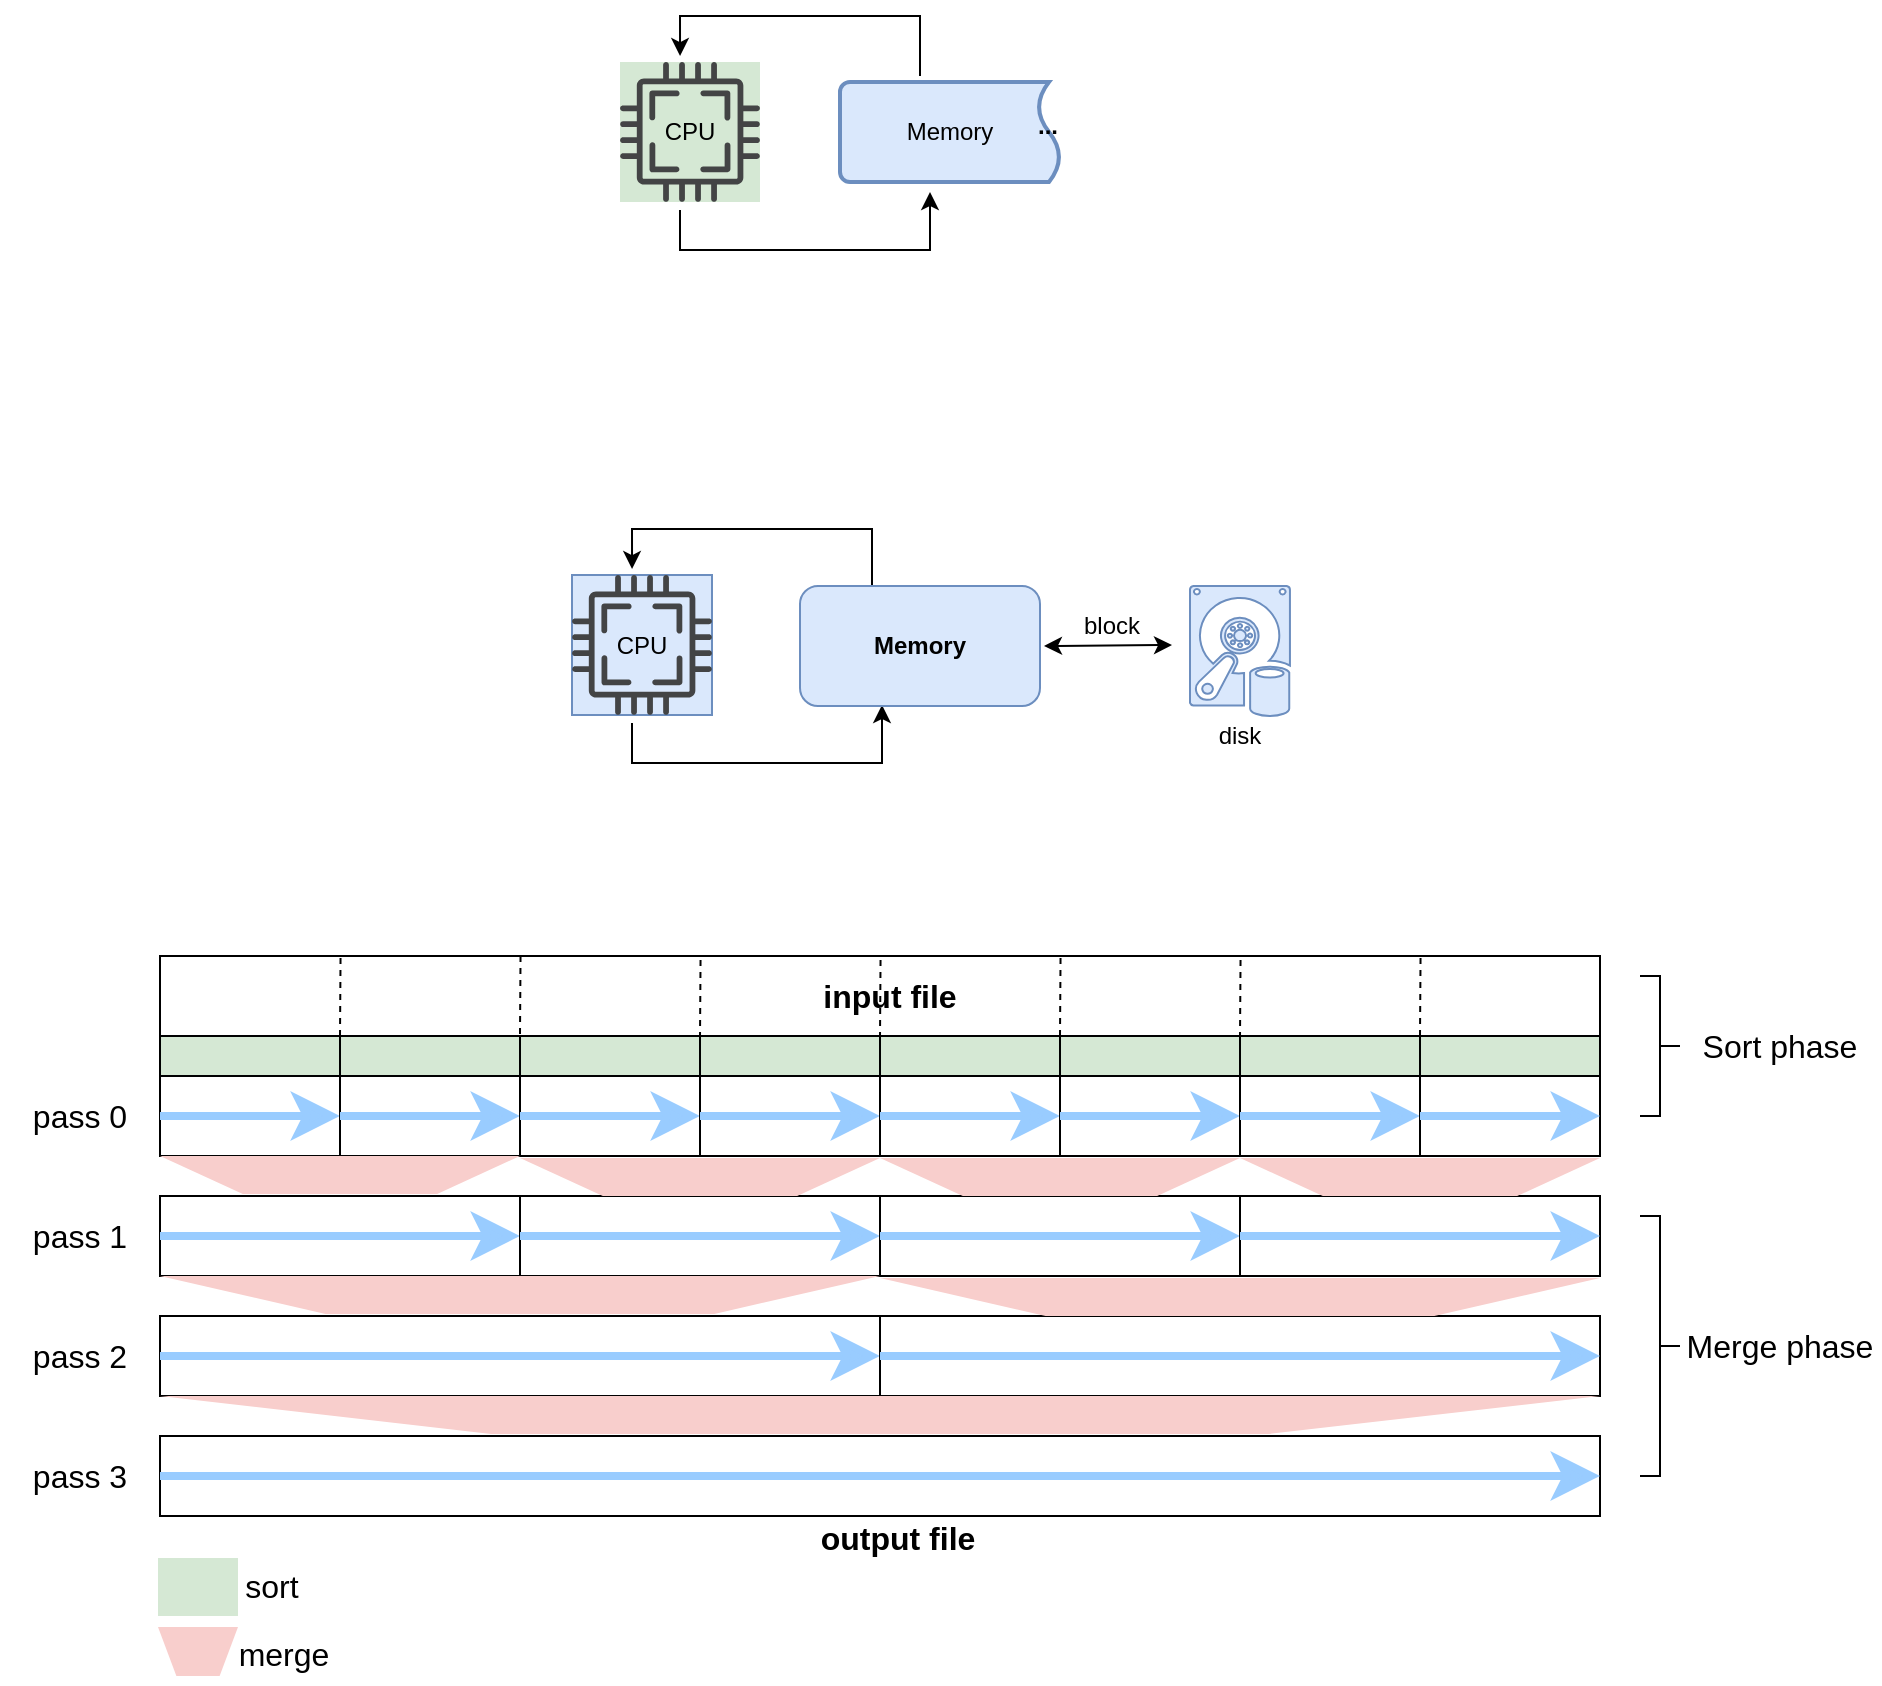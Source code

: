 <mxfile version="20.4.0" type="github">
  <diagram id="4smZeyvt5P-9_RaWFuqd" name="Page-1">
    <mxGraphModel dx="2059" dy="652" grid="1" gridSize="10" guides="1" tooltips="1" connect="1" arrows="1" fold="1" page="1" pageScale="1" pageWidth="850" pageHeight="1100" math="0" shadow="0">
      <root>
        <mxCell id="0" />
        <mxCell id="1" parent="0" />
        <mxCell id="fH4loxEB4iK8McvrBhj8-144" value="" style="verticalLabelPosition=middle;verticalAlign=middle;html=1;shape=trapezoid;perimeter=trapezoidPerimeter;whiteSpace=wrap;size=0.23;arcSize=10;flipV=1;labelPosition=center;align=center;strokeColor=none;strokeWidth=1;fontSize=16;fillColor=#f8cecc;" vertex="1" parent="1">
          <mxGeometry x="19" y="1045.5" width="40" height="24.5" as="geometry" />
        </mxCell>
        <mxCell id="fH4loxEB4iK8McvrBhj8-143" value="" style="rounded=0;whiteSpace=wrap;html=1;strokeColor=none;strokeWidth=1;fontSize=16;fillColor=#d5e8d4;" vertex="1" parent="1">
          <mxGeometry x="19" y="1011" width="40" height="29" as="geometry" />
        </mxCell>
        <mxCell id="fH4loxEB4iK8McvrBhj8-13" value="" style="group;fillColor=#d5e8d4;strokeColor=none;" vertex="1" connectable="0" parent="1">
          <mxGeometry x="250" y="263" width="70" height="70" as="geometry" />
        </mxCell>
        <mxCell id="fH4loxEB4iK8McvrBhj8-11" value="" style="sketch=0;pointerEvents=1;shadow=0;dashed=0;html=1;strokeColor=none;fillColor=#434445;aspect=fixed;labelPosition=center;verticalLabelPosition=bottom;verticalAlign=top;align=center;outlineConnect=0;shape=mxgraph.vvd.cpu;" vertex="1" parent="fH4loxEB4iK8McvrBhj8-13">
          <mxGeometry width="70" height="70" as="geometry" />
        </mxCell>
        <mxCell id="fH4loxEB4iK8McvrBhj8-12" value="CPU" style="text;html=1;strokeColor=none;fillColor=#d5e8d4;align=center;verticalAlign=middle;whiteSpace=wrap;rounded=0;" vertex="1" parent="fH4loxEB4iK8McvrBhj8-13">
          <mxGeometry x="20" y="20" width="30" height="30" as="geometry" />
        </mxCell>
        <mxCell id="fH4loxEB4iK8McvrBhj8-14" value="Memory" style="strokeWidth=2;html=1;shape=mxgraph.flowchart.document2;whiteSpace=wrap;size=0.1;direction=north;fillColor=#dae8fc;strokeColor=#6c8ebf;" vertex="1" parent="1">
          <mxGeometry x="360" y="273" width="110" height="50" as="geometry" />
        </mxCell>
        <mxCell id="fH4loxEB4iK8McvrBhj8-15" value="..." style="text;html=1;strokeColor=none;fillColor=none;align=center;verticalAlign=middle;whiteSpace=wrap;rounded=0;fontStyle=1;spacingTop=0;" vertex="1" parent="1">
          <mxGeometry x="434" y="280" width="60" height="30" as="geometry" />
        </mxCell>
        <mxCell id="fH4loxEB4iK8McvrBhj8-16" value="" style="endArrow=classic;html=1;rounded=0;entryX=0.429;entryY=-0.014;entryDx=0;entryDy=0;entryPerimeter=0;" edge="1" parent="1">
          <mxGeometry width="50" height="50" relative="1" as="geometry">
            <mxPoint x="400" y="270" as="sourcePoint" />
            <mxPoint x="280.03" y="260.02" as="targetPoint" />
            <Array as="points">
              <mxPoint x="400" y="240" />
              <mxPoint x="280" y="240" />
            </Array>
          </mxGeometry>
        </mxCell>
        <mxCell id="fH4loxEB4iK8McvrBhj8-17" value="" style="endArrow=classic;html=1;rounded=0;entryX=0;entryY=0.5;entryDx=0;entryDy=0;entryPerimeter=0;" edge="1" parent="1">
          <mxGeometry width="50" height="50" relative="1" as="geometry">
            <mxPoint x="280" y="337" as="sourcePoint" />
            <mxPoint x="405" y="328" as="targetPoint" />
            <Array as="points">
              <mxPoint x="280" y="357" />
              <mxPoint x="405" y="357" />
            </Array>
          </mxGeometry>
        </mxCell>
        <mxCell id="fH4loxEB4iK8McvrBhj8-19" value="" style="group;fillColor=#dae8fc;strokeColor=#6c8ebf;" vertex="1" connectable="0" parent="1">
          <mxGeometry x="226" y="519.5" width="70" height="70" as="geometry" />
        </mxCell>
        <mxCell id="fH4loxEB4iK8McvrBhj8-20" value="" style="sketch=0;pointerEvents=1;shadow=0;dashed=0;html=1;strokeColor=none;fillColor=#434445;aspect=fixed;labelPosition=center;verticalLabelPosition=bottom;verticalAlign=top;align=center;outlineConnect=0;shape=mxgraph.vvd.cpu;" vertex="1" parent="fH4loxEB4iK8McvrBhj8-19">
          <mxGeometry width="70" height="70" as="geometry" />
        </mxCell>
        <mxCell id="fH4loxEB4iK8McvrBhj8-21" value="CPU" style="text;html=1;strokeColor=none;fillColor=#dae8fc;align=center;verticalAlign=middle;whiteSpace=wrap;rounded=0;" vertex="1" parent="fH4loxEB4iK8McvrBhj8-19">
          <mxGeometry x="20" y="20" width="30" height="30" as="geometry" />
        </mxCell>
        <mxCell id="fH4loxEB4iK8McvrBhj8-24" value="" style="endArrow=classic;html=1;rounded=0;entryX=0.429;entryY=-0.014;entryDx=0;entryDy=0;entryPerimeter=0;" edge="1" parent="1">
          <mxGeometry width="50" height="50" relative="1" as="geometry">
            <mxPoint x="376" y="526.5" as="sourcePoint" />
            <mxPoint x="256.03" y="516.52" as="targetPoint" />
            <Array as="points">
              <mxPoint x="376" y="496.5" />
              <mxPoint x="256" y="496.5" />
            </Array>
          </mxGeometry>
        </mxCell>
        <mxCell id="fH4loxEB4iK8McvrBhj8-25" value="" style="endArrow=classic;html=1;rounded=0;entryX=0;entryY=0.5;entryDx=0;entryDy=0;entryPerimeter=0;" edge="1" parent="1">
          <mxGeometry width="50" height="50" relative="1" as="geometry">
            <mxPoint x="256" y="593.5" as="sourcePoint" />
            <mxPoint x="381" y="584.5" as="targetPoint" />
            <Array as="points">
              <mxPoint x="256" y="613.5" />
              <mxPoint x="381" y="613.5" />
            </Array>
          </mxGeometry>
        </mxCell>
        <mxCell id="fH4loxEB4iK8McvrBhj8-26" value="Memory" style="rounded=1;whiteSpace=wrap;html=1;strokeColor=#6c8ebf;fillColor=#dae8fc;fontStyle=1" vertex="1" parent="1">
          <mxGeometry x="340" y="525" width="120" height="60" as="geometry" />
        </mxCell>
        <mxCell id="fH4loxEB4iK8McvrBhj8-28" value="" style="endArrow=classic;startArrow=classic;html=1;rounded=0;exitX=1;exitY=0.5;exitDx=0;exitDy=0;entryX=0;entryY=0.5;entryDx=0;entryDy=0;" edge="1" parent="1">
          <mxGeometry width="50" height="50" relative="1" as="geometry">
            <mxPoint x="462" y="555" as="sourcePoint" />
            <mxPoint x="526" y="554.5" as="targetPoint" />
          </mxGeometry>
        </mxCell>
        <mxCell id="fH4loxEB4iK8McvrBhj8-29" value="block" style="text;html=1;strokeColor=none;fillColor=none;align=center;verticalAlign=middle;whiteSpace=wrap;rounded=0;" vertex="1" parent="1">
          <mxGeometry x="466" y="529.5" width="60" height="30" as="geometry" />
        </mxCell>
        <mxCell id="fH4loxEB4iK8McvrBhj8-30" value="" style="verticalLabelPosition=bottom;html=1;verticalAlign=top;align=center;strokeColor=#6c8ebf;fillColor=#dae8fc;shape=mxgraph.azure.vhd_data_disk;pointerEvents=1;" vertex="1" parent="1">
          <mxGeometry x="535" y="525" width="50" height="65" as="geometry" />
        </mxCell>
        <mxCell id="fH4loxEB4iK8McvrBhj8-31" value="disk" style="text;html=1;strokeColor=none;fillColor=none;align=center;verticalAlign=middle;whiteSpace=wrap;rounded=0;" vertex="1" parent="1">
          <mxGeometry x="530" y="585" width="60" height="30" as="geometry" />
        </mxCell>
        <mxCell id="fH4loxEB4iK8McvrBhj8-32" value="" style="rounded=0;whiteSpace=wrap;html=1;fontSize=16;" vertex="1" parent="1">
          <mxGeometry x="20" y="710" width="720" height="40" as="geometry" />
        </mxCell>
        <mxCell id="fH4loxEB4iK8McvrBhj8-136" value="" style="edgeStyle=orthogonalEdgeStyle;rounded=0;orthogonalLoop=1;jettySize=auto;html=1;dashed=1;strokeColor=#000000;strokeWidth=1;fontSize=16;startArrow=none;startFill=0;endArrow=block;endFill=1;endSize=12;" edge="1" parent="1" source="fH4loxEB4iK8McvrBhj8-33" target="fH4loxEB4iK8McvrBhj8-32">
          <mxGeometry relative="1" as="geometry" />
        </mxCell>
        <mxCell id="fH4loxEB4iK8McvrBhj8-33" value="" style="rounded=0;whiteSpace=wrap;html=1;fontSize=16;" vertex="1" parent="1">
          <mxGeometry x="20" y="770" width="90" height="40" as="geometry" />
        </mxCell>
        <mxCell id="fH4loxEB4iK8McvrBhj8-35" value="" style="endArrow=classic;html=1;rounded=0;fontSize=16;exitX=0;exitY=0.5;exitDx=0;exitDy=0;entryX=1;entryY=0.5;entryDx=0;entryDy=0;fillColor=#dae8fc;strokeColor=#99CCFF;strokeWidth=4;startArrow=none;startFill=0;endSize=12;" edge="1" parent="1" source="fH4loxEB4iK8McvrBhj8-33" target="fH4loxEB4iK8McvrBhj8-33">
          <mxGeometry width="50" height="50" relative="1" as="geometry">
            <mxPoint x="400" y="860" as="sourcePoint" />
            <mxPoint x="450" y="810" as="targetPoint" />
          </mxGeometry>
        </mxCell>
        <mxCell id="fH4loxEB4iK8McvrBhj8-36" value="" style="rounded=0;whiteSpace=wrap;html=1;fontSize=16;" vertex="1" parent="1">
          <mxGeometry x="110" y="770" width="90" height="40" as="geometry" />
        </mxCell>
        <mxCell id="fH4loxEB4iK8McvrBhj8-37" value="" style="endArrow=classic;html=1;rounded=0;fontSize=16;exitX=0;exitY=0.5;exitDx=0;exitDy=0;entryX=1;entryY=0.5;entryDx=0;entryDy=0;fillColor=#dae8fc;strokeColor=#99CCFF;strokeWidth=4;startArrow=none;startFill=0;endSize=12;" edge="1" parent="1" source="fH4loxEB4iK8McvrBhj8-36" target="fH4loxEB4iK8McvrBhj8-36">
          <mxGeometry width="50" height="50" relative="1" as="geometry">
            <mxPoint x="490" y="860" as="sourcePoint" />
            <mxPoint x="540" y="810" as="targetPoint" />
          </mxGeometry>
        </mxCell>
        <mxCell id="fH4loxEB4iK8McvrBhj8-38" value="" style="rounded=0;whiteSpace=wrap;html=1;fontSize=16;" vertex="1" parent="1">
          <mxGeometry x="200" y="770" width="90" height="40" as="geometry" />
        </mxCell>
        <mxCell id="fH4loxEB4iK8McvrBhj8-39" value="" style="endArrow=classic;html=1;rounded=0;fontSize=16;exitX=0;exitY=0.5;exitDx=0;exitDy=0;entryX=1;entryY=0.5;entryDx=0;entryDy=0;fillColor=#dae8fc;strokeColor=#99CCFF;strokeWidth=4;startArrow=none;startFill=0;endSize=12;" edge="1" parent="1" source="fH4loxEB4iK8McvrBhj8-38" target="fH4loxEB4iK8McvrBhj8-38">
          <mxGeometry width="50" height="50" relative="1" as="geometry">
            <mxPoint x="580" y="860" as="sourcePoint" />
            <mxPoint x="630" y="810" as="targetPoint" />
          </mxGeometry>
        </mxCell>
        <mxCell id="fH4loxEB4iK8McvrBhj8-42" value="" style="rounded=0;whiteSpace=wrap;html=1;fontSize=16;" vertex="1" parent="1">
          <mxGeometry x="290" y="770" width="90" height="40" as="geometry" />
        </mxCell>
        <mxCell id="fH4loxEB4iK8McvrBhj8-43" value="" style="endArrow=classic;html=1;rounded=0;fontSize=16;exitX=0;exitY=0.5;exitDx=0;exitDy=0;entryX=1;entryY=0.5;entryDx=0;entryDy=0;fillColor=#dae8fc;strokeColor=#99CCFF;strokeWidth=4;startArrow=none;startFill=0;endSize=12;" edge="1" parent="1" source="fH4loxEB4iK8McvrBhj8-42" target="fH4loxEB4iK8McvrBhj8-42">
          <mxGeometry width="50" height="50" relative="1" as="geometry">
            <mxPoint x="670" y="860" as="sourcePoint" />
            <mxPoint x="720" y="810" as="targetPoint" />
          </mxGeometry>
        </mxCell>
        <mxCell id="fH4loxEB4iK8McvrBhj8-44" value="" style="rounded=0;whiteSpace=wrap;html=1;fontSize=16;" vertex="1" parent="1">
          <mxGeometry x="380" y="770" width="90" height="40" as="geometry" />
        </mxCell>
        <mxCell id="fH4loxEB4iK8McvrBhj8-45" value="" style="endArrow=classic;html=1;rounded=0;fontSize=16;exitX=0;exitY=0.5;exitDx=0;exitDy=0;entryX=1;entryY=0.5;entryDx=0;entryDy=0;fillColor=#dae8fc;strokeColor=#99CCFF;strokeWidth=4;startArrow=none;startFill=0;endSize=12;" edge="1" parent="1" source="fH4loxEB4iK8McvrBhj8-44" target="fH4loxEB4iK8McvrBhj8-44">
          <mxGeometry width="50" height="50" relative="1" as="geometry">
            <mxPoint x="760" y="860" as="sourcePoint" />
            <mxPoint x="810" y="810" as="targetPoint" />
          </mxGeometry>
        </mxCell>
        <mxCell id="fH4loxEB4iK8McvrBhj8-46" value="" style="rounded=0;whiteSpace=wrap;html=1;fontSize=16;" vertex="1" parent="1">
          <mxGeometry x="470" y="770" width="90" height="40" as="geometry" />
        </mxCell>
        <mxCell id="fH4loxEB4iK8McvrBhj8-47" value="" style="endArrow=classic;html=1;rounded=0;fontSize=16;exitX=0;exitY=0.5;exitDx=0;exitDy=0;entryX=1;entryY=0.5;entryDx=0;entryDy=0;fillColor=#dae8fc;strokeColor=#99CCFF;strokeWidth=4;startArrow=none;startFill=0;endSize=12;" edge="1" parent="1" source="fH4loxEB4iK8McvrBhj8-46" target="fH4loxEB4iK8McvrBhj8-46">
          <mxGeometry width="50" height="50" relative="1" as="geometry">
            <mxPoint x="850" y="860" as="sourcePoint" />
            <mxPoint x="900" y="810" as="targetPoint" />
          </mxGeometry>
        </mxCell>
        <mxCell id="fH4loxEB4iK8McvrBhj8-48" value="" style="rounded=0;whiteSpace=wrap;html=1;fontSize=16;" vertex="1" parent="1">
          <mxGeometry x="560" y="770" width="90" height="40" as="geometry" />
        </mxCell>
        <mxCell id="fH4loxEB4iK8McvrBhj8-49" value="" style="endArrow=classic;html=1;rounded=0;fontSize=16;exitX=0;exitY=0.5;exitDx=0;exitDy=0;entryX=1;entryY=0.5;entryDx=0;entryDy=0;fillColor=#dae8fc;strokeColor=#99CCFF;strokeWidth=4;startArrow=none;startFill=0;endSize=12;" edge="1" parent="1" source="fH4loxEB4iK8McvrBhj8-48" target="fH4loxEB4iK8McvrBhj8-48">
          <mxGeometry width="50" height="50" relative="1" as="geometry">
            <mxPoint x="940" y="860" as="sourcePoint" />
            <mxPoint x="990" y="810" as="targetPoint" />
          </mxGeometry>
        </mxCell>
        <mxCell id="fH4loxEB4iK8McvrBhj8-50" value="" style="rounded=0;whiteSpace=wrap;html=1;fontSize=16;" vertex="1" parent="1">
          <mxGeometry x="650" y="770" width="90" height="40" as="geometry" />
        </mxCell>
        <mxCell id="fH4loxEB4iK8McvrBhj8-51" value="" style="endArrow=classic;html=1;rounded=0;fontSize=16;exitX=0;exitY=0.5;exitDx=0;exitDy=0;entryX=1;entryY=0.5;entryDx=0;entryDy=0;fillColor=#dae8fc;strokeColor=#99CCFF;strokeWidth=4;startArrow=none;startFill=0;endSize=12;" edge="1" parent="1" source="fH4loxEB4iK8McvrBhj8-50" target="fH4loxEB4iK8McvrBhj8-50">
          <mxGeometry width="50" height="50" relative="1" as="geometry">
            <mxPoint x="1030" y="860" as="sourcePoint" />
            <mxPoint x="1080" y="810" as="targetPoint" />
          </mxGeometry>
        </mxCell>
        <mxCell id="fH4loxEB4iK8McvrBhj8-54" value="" style="rounded=0;whiteSpace=wrap;html=1;fontSize=16;" vertex="1" parent="1">
          <mxGeometry x="20" y="830" width="180" height="40" as="geometry" />
        </mxCell>
        <mxCell id="fH4loxEB4iK8McvrBhj8-55" value="" style="endArrow=classic;html=1;rounded=0;fontSize=16;exitX=0;exitY=0.5;exitDx=0;exitDy=0;entryX=1;entryY=0.5;entryDx=0;entryDy=0;fillColor=#dae8fc;strokeColor=#99CCFF;strokeWidth=4;startArrow=none;startFill=0;endSize=12;" edge="1" parent="1" source="fH4loxEB4iK8McvrBhj8-54" target="fH4loxEB4iK8McvrBhj8-54">
          <mxGeometry width="50" height="50" relative="1" as="geometry">
            <mxPoint x="400" y="920" as="sourcePoint" />
            <mxPoint x="450" y="870" as="targetPoint" />
          </mxGeometry>
        </mxCell>
        <mxCell id="fH4loxEB4iK8McvrBhj8-56" value="" style="rounded=0;whiteSpace=wrap;html=1;fontSize=16;" vertex="1" parent="1">
          <mxGeometry x="200" y="830" width="180" height="40" as="geometry" />
        </mxCell>
        <mxCell id="fH4loxEB4iK8McvrBhj8-57" value="" style="endArrow=classic;html=1;rounded=0;fontSize=16;exitX=0;exitY=0.5;exitDx=0;exitDy=0;entryX=1;entryY=0.5;entryDx=0;entryDy=0;fillColor=#dae8fc;strokeColor=#99CCFF;strokeWidth=4;startArrow=none;startFill=0;endSize=12;" edge="1" parent="1" source="fH4loxEB4iK8McvrBhj8-56" target="fH4loxEB4iK8McvrBhj8-56">
          <mxGeometry width="50" height="50" relative="1" as="geometry">
            <mxPoint x="580" y="920" as="sourcePoint" />
            <mxPoint x="630" y="870" as="targetPoint" />
          </mxGeometry>
        </mxCell>
        <mxCell id="fH4loxEB4iK8McvrBhj8-58" value="" style="rounded=0;whiteSpace=wrap;html=1;fontSize=16;" vertex="1" parent="1">
          <mxGeometry x="380" y="830" width="180" height="40" as="geometry" />
        </mxCell>
        <mxCell id="fH4loxEB4iK8McvrBhj8-59" value="" style="endArrow=classic;html=1;rounded=0;fontSize=16;exitX=0;exitY=0.5;exitDx=0;exitDy=0;entryX=1;entryY=0.5;entryDx=0;entryDy=0;fillColor=#dae8fc;strokeColor=#99CCFF;strokeWidth=4;startArrow=none;startFill=0;endSize=12;" edge="1" parent="1" source="fH4loxEB4iK8McvrBhj8-58" target="fH4loxEB4iK8McvrBhj8-58">
          <mxGeometry width="50" height="50" relative="1" as="geometry">
            <mxPoint x="760" y="920" as="sourcePoint" />
            <mxPoint x="810" y="870" as="targetPoint" />
          </mxGeometry>
        </mxCell>
        <mxCell id="fH4loxEB4iK8McvrBhj8-60" value="" style="rounded=0;whiteSpace=wrap;html=1;fontSize=16;" vertex="1" parent="1">
          <mxGeometry x="560" y="830" width="180" height="40" as="geometry" />
        </mxCell>
        <mxCell id="fH4loxEB4iK8McvrBhj8-61" value="" style="endArrow=classic;html=1;rounded=0;fontSize=16;exitX=0;exitY=0.5;exitDx=0;exitDy=0;entryX=1;entryY=0.5;entryDx=0;entryDy=0;fillColor=#dae8fc;strokeColor=#99CCFF;strokeWidth=4;startArrow=none;startFill=0;endSize=12;" edge="1" parent="1" source="fH4loxEB4iK8McvrBhj8-60" target="fH4loxEB4iK8McvrBhj8-60">
          <mxGeometry width="50" height="50" relative="1" as="geometry">
            <mxPoint x="940" y="920" as="sourcePoint" />
            <mxPoint x="990" y="870" as="targetPoint" />
          </mxGeometry>
        </mxCell>
        <mxCell id="fH4loxEB4iK8McvrBhj8-62" value="" style="rounded=0;whiteSpace=wrap;html=1;fontSize=16;" vertex="1" parent="1">
          <mxGeometry x="20" y="890" width="360" height="40" as="geometry" />
        </mxCell>
        <mxCell id="fH4loxEB4iK8McvrBhj8-63" value="" style="endArrow=classic;html=1;rounded=0;fontSize=16;exitX=0;exitY=0.5;exitDx=0;exitDy=0;entryX=1;entryY=0.5;entryDx=0;entryDy=0;fillColor=#dae8fc;strokeColor=#99CCFF;strokeWidth=4;startArrow=none;startFill=0;endSize=12;" edge="1" parent="1" source="fH4loxEB4iK8McvrBhj8-62" target="fH4loxEB4iK8McvrBhj8-62">
          <mxGeometry width="50" height="50" relative="1" as="geometry">
            <mxPoint x="400" y="980" as="sourcePoint" />
            <mxPoint x="450" y="930" as="targetPoint" />
          </mxGeometry>
        </mxCell>
        <mxCell id="fH4loxEB4iK8McvrBhj8-65" value="" style="rounded=0;whiteSpace=wrap;html=1;fontSize=16;" vertex="1" parent="1">
          <mxGeometry x="380" y="890" width="360" height="40" as="geometry" />
        </mxCell>
        <mxCell id="fH4loxEB4iK8McvrBhj8-66" value="" style="endArrow=classic;html=1;rounded=0;fontSize=16;exitX=0;exitY=0.5;exitDx=0;exitDy=0;entryX=1;entryY=0.5;entryDx=0;entryDy=0;fillColor=#dae8fc;strokeColor=#99CCFF;strokeWidth=4;startArrow=none;startFill=0;endSize=12;" edge="1" parent="1" source="fH4loxEB4iK8McvrBhj8-65" target="fH4loxEB4iK8McvrBhj8-65">
          <mxGeometry width="50" height="50" relative="1" as="geometry">
            <mxPoint x="760" y="980" as="sourcePoint" />
            <mxPoint x="810" y="930" as="targetPoint" />
          </mxGeometry>
        </mxCell>
        <mxCell id="fH4loxEB4iK8McvrBhj8-67" value="" style="rounded=0;whiteSpace=wrap;html=1;fontSize=16;" vertex="1" parent="1">
          <mxGeometry x="20" y="950" width="720" height="40" as="geometry" />
        </mxCell>
        <mxCell id="fH4loxEB4iK8McvrBhj8-68" value="" style="endArrow=classic;html=1;rounded=0;fontSize=16;exitX=0;exitY=0.5;exitDx=0;exitDy=0;entryX=1;entryY=0.5;entryDx=0;entryDy=0;fillColor=#dae8fc;strokeColor=#99CCFF;strokeWidth=4;startArrow=none;startFill=0;endSize=12;" edge="1" parent="1" source="fH4loxEB4iK8McvrBhj8-67" target="fH4loxEB4iK8McvrBhj8-67">
          <mxGeometry width="50" height="50" relative="1" as="geometry">
            <mxPoint x="400" y="1040" as="sourcePoint" />
            <mxPoint x="450" y="990" as="targetPoint" />
          </mxGeometry>
        </mxCell>
        <mxCell id="fH4loxEB4iK8McvrBhj8-69" value="output file" style="text;html=1;strokeColor=none;fillColor=none;align=center;verticalAlign=middle;whiteSpace=wrap;rounded=0;fontSize=16;fontStyle=1" vertex="1" parent="1">
          <mxGeometry x="344" y="986" width="90" height="30" as="geometry" />
        </mxCell>
        <mxCell id="fH4loxEB4iK8McvrBhj8-71" value="" style="strokeWidth=1;html=1;shape=mxgraph.flowchart.annotation_2;align=left;labelPosition=right;pointerEvents=1;strokeColor=default;fontSize=16;fillColor=default;rotation=-180;" vertex="1" parent="1">
          <mxGeometry x="760" y="720" width="20" height="70" as="geometry" />
        </mxCell>
        <mxCell id="fH4loxEB4iK8McvrBhj8-72" value="Sort phase" style="text;html=1;strokeColor=none;fillColor=none;align=center;verticalAlign=middle;whiteSpace=wrap;rounded=0;strokeWidth=1;fontSize=16;" vertex="1" parent="1">
          <mxGeometry x="790" y="740" width="80" height="30" as="geometry" />
        </mxCell>
        <mxCell id="fH4loxEB4iK8McvrBhj8-73" value="" style="strokeWidth=1;html=1;shape=mxgraph.flowchart.annotation_2;align=left;labelPosition=right;pointerEvents=1;strokeColor=default;fontSize=16;fillColor=default;rotation=-180;" vertex="1" parent="1">
          <mxGeometry x="760" y="840" width="20" height="130" as="geometry" />
        </mxCell>
        <mxCell id="fH4loxEB4iK8McvrBhj8-74" value="Merge phase" style="text;html=1;strokeColor=none;fillColor=none;align=center;verticalAlign=middle;whiteSpace=wrap;rounded=0;strokeWidth=1;fontSize=16;" vertex="1" parent="1">
          <mxGeometry x="780" y="890" width="100" height="30" as="geometry" />
        </mxCell>
        <mxCell id="fH4loxEB4iK8McvrBhj8-92" value="" style="verticalLabelPosition=middle;verticalAlign=middle;html=1;shape=trapezoid;perimeter=trapezoidPerimeter;whiteSpace=wrap;size=0.23;arcSize=10;flipV=1;labelPosition=center;align=center;strokeColor=none;strokeWidth=1;fontSize=16;fillColor=#f8cecc;" vertex="1" parent="1">
          <mxGeometry x="20" y="810" width="180" height="19" as="geometry" />
        </mxCell>
        <mxCell id="fH4loxEB4iK8McvrBhj8-94" value="" style="verticalLabelPosition=middle;verticalAlign=middle;html=1;shape=trapezoid;perimeter=trapezoidPerimeter;whiteSpace=wrap;size=0.23;arcSize=10;flipV=1;labelPosition=center;align=center;strokeColor=none;strokeWidth=1;fontSize=16;fillColor=#f8cecc;" vertex="1" parent="1">
          <mxGeometry x="200" y="811" width="180" height="19" as="geometry" />
        </mxCell>
        <mxCell id="fH4loxEB4iK8McvrBhj8-95" value="" style="verticalLabelPosition=middle;verticalAlign=middle;html=1;shape=trapezoid;perimeter=trapezoidPerimeter;whiteSpace=wrap;size=0.23;arcSize=10;flipV=1;labelPosition=center;align=center;strokeColor=none;strokeWidth=1;fontSize=16;fillColor=#f8cecc;" vertex="1" parent="1">
          <mxGeometry x="380" y="811" width="180" height="19" as="geometry" />
        </mxCell>
        <mxCell id="fH4loxEB4iK8McvrBhj8-96" value="" style="verticalLabelPosition=middle;verticalAlign=middle;html=1;shape=trapezoid;perimeter=trapezoidPerimeter;whiteSpace=wrap;size=0.23;arcSize=10;flipV=1;labelPosition=center;align=center;strokeColor=none;strokeWidth=1;fontSize=16;fillColor=#f8cecc;" vertex="1" parent="1">
          <mxGeometry x="560" y="811" width="180" height="19" as="geometry" />
        </mxCell>
        <mxCell id="fH4loxEB4iK8McvrBhj8-97" value="" style="verticalLabelPosition=middle;verticalAlign=middle;html=1;shape=trapezoid;perimeter=trapezoidPerimeter;whiteSpace=wrap;size=0.23;arcSize=10;flipV=1;labelPosition=center;align=center;strokeColor=none;strokeWidth=1;fontSize=16;fillColor=#f8cecc;" vertex="1" parent="1">
          <mxGeometry x="20" y="870" width="360" height="19" as="geometry" />
        </mxCell>
        <mxCell id="fH4loxEB4iK8McvrBhj8-98" value="" style="verticalLabelPosition=middle;verticalAlign=middle;html=1;shape=trapezoid;perimeter=trapezoidPerimeter;whiteSpace=wrap;size=0.23;arcSize=10;flipV=1;labelPosition=center;align=center;strokeColor=none;strokeWidth=1;fontSize=16;fillColor=#f8cecc;" vertex="1" parent="1">
          <mxGeometry x="380" y="871" width="360" height="19" as="geometry" />
        </mxCell>
        <mxCell id="fH4loxEB4iK8McvrBhj8-99" value="" style="verticalLabelPosition=middle;verticalAlign=middle;html=1;shape=trapezoid;perimeter=trapezoidPerimeter;whiteSpace=wrap;size=0.23;arcSize=10;flipV=1;labelPosition=center;align=center;strokeColor=none;strokeWidth=1;fontSize=16;fillColor=#f8cecc;" vertex="1" parent="1">
          <mxGeometry x="20" y="930" width="720" height="19" as="geometry" />
        </mxCell>
        <mxCell id="fH4loxEB4iK8McvrBhj8-102" value="" style="rounded=0;whiteSpace=wrap;html=1;strokeColor=default;strokeWidth=1;fontSize=16;fillColor=#d5e8d4;" vertex="1" parent="1">
          <mxGeometry x="20" y="750" width="90" height="20" as="geometry" />
        </mxCell>
        <mxCell id="fH4loxEB4iK8McvrBhj8-103" value="" style="shape=image;html=1;verticalAlign=top;verticalLabelPosition=bottom;labelBackgroundColor=#ffffff;imageAspect=0;aspect=fixed;image=https://cdn0.iconfinder.com/data/icons/ui-interface-6/24/filter-128.png;strokeColor=default;strokeWidth=1;fontSize=16;fillColor=default;imageBorder=none;" vertex="1" parent="1">
          <mxGeometry x="53" y="751" width="20" height="20" as="geometry" />
        </mxCell>
        <mxCell id="fH4loxEB4iK8McvrBhj8-104" value="" style="rounded=0;whiteSpace=wrap;html=1;strokeColor=default;strokeWidth=1;fontSize=16;fillColor=#d5e8d4;" vertex="1" parent="1">
          <mxGeometry x="110" y="750" width="90" height="20" as="geometry" />
        </mxCell>
        <mxCell id="fH4loxEB4iK8McvrBhj8-105" value="" style="shape=image;html=1;verticalAlign=top;verticalLabelPosition=bottom;labelBackgroundColor=#ffffff;imageAspect=0;aspect=fixed;image=https://cdn0.iconfinder.com/data/icons/ui-interface-6/24/filter-128.png;strokeColor=default;strokeWidth=1;fontSize=16;fillColor=default;imageBorder=none;" vertex="1" parent="1">
          <mxGeometry x="143" y="751" width="20" height="20" as="geometry" />
        </mxCell>
        <mxCell id="fH4loxEB4iK8McvrBhj8-106" value="" style="rounded=0;whiteSpace=wrap;html=1;strokeColor=default;strokeWidth=1;fontSize=16;fillColor=#d5e8d4;" vertex="1" parent="1">
          <mxGeometry x="200" y="750" width="90" height="20" as="geometry" />
        </mxCell>
        <mxCell id="fH4loxEB4iK8McvrBhj8-107" value="" style="shape=image;html=1;verticalAlign=top;verticalLabelPosition=bottom;labelBackgroundColor=#ffffff;imageAspect=0;aspect=fixed;image=https://cdn0.iconfinder.com/data/icons/ui-interface-6/24/filter-128.png;strokeColor=default;strokeWidth=1;fontSize=16;fillColor=default;imageBorder=none;" vertex="1" parent="1">
          <mxGeometry x="233" y="751" width="20" height="20" as="geometry" />
        </mxCell>
        <mxCell id="fH4loxEB4iK8McvrBhj8-108" value="" style="rounded=0;whiteSpace=wrap;html=1;strokeColor=default;strokeWidth=1;fontSize=16;fillColor=#d5e8d4;" vertex="1" parent="1">
          <mxGeometry x="290" y="750" width="90" height="20" as="geometry" />
        </mxCell>
        <mxCell id="fH4loxEB4iK8McvrBhj8-109" value="" style="shape=image;html=1;verticalAlign=top;verticalLabelPosition=bottom;labelBackgroundColor=#ffffff;imageAspect=0;aspect=fixed;image=https://cdn0.iconfinder.com/data/icons/ui-interface-6/24/filter-128.png;strokeColor=default;strokeWidth=1;fontSize=16;fillColor=default;imageBorder=none;" vertex="1" parent="1">
          <mxGeometry x="323" y="751" width="20" height="20" as="geometry" />
        </mxCell>
        <mxCell id="fH4loxEB4iK8McvrBhj8-112" value="" style="rounded=0;whiteSpace=wrap;html=1;strokeColor=default;strokeWidth=1;fontSize=16;fillColor=#d5e8d4;" vertex="1" parent="1">
          <mxGeometry x="380" y="750" width="90" height="20" as="geometry" />
        </mxCell>
        <mxCell id="fH4loxEB4iK8McvrBhj8-113" value="" style="shape=image;html=1;verticalAlign=top;verticalLabelPosition=bottom;labelBackgroundColor=#ffffff;imageAspect=0;aspect=fixed;image=https://cdn0.iconfinder.com/data/icons/ui-interface-6/24/filter-128.png;strokeColor=default;strokeWidth=1;fontSize=16;fillColor=default;imageBorder=none;" vertex="1" parent="1">
          <mxGeometry x="413" y="751" width="20" height="20" as="geometry" />
        </mxCell>
        <mxCell id="fH4loxEB4iK8McvrBhj8-114" value="" style="rounded=0;whiteSpace=wrap;html=1;strokeColor=default;strokeWidth=1;fontSize=16;fillColor=#d5e8d4;" vertex="1" parent="1">
          <mxGeometry x="470" y="750" width="90" height="20" as="geometry" />
        </mxCell>
        <mxCell id="fH4loxEB4iK8McvrBhj8-115" value="" style="shape=image;html=1;verticalAlign=top;verticalLabelPosition=bottom;labelBackgroundColor=#ffffff;imageAspect=0;aspect=fixed;image=https://cdn0.iconfinder.com/data/icons/ui-interface-6/24/filter-128.png;strokeColor=default;strokeWidth=1;fontSize=16;fillColor=default;imageBorder=none;" vertex="1" parent="1">
          <mxGeometry x="503" y="751" width="20" height="20" as="geometry" />
        </mxCell>
        <mxCell id="fH4loxEB4iK8McvrBhj8-116" value="" style="rounded=0;whiteSpace=wrap;html=1;strokeColor=default;strokeWidth=1;fontSize=16;fillColor=#d5e8d4;" vertex="1" parent="1">
          <mxGeometry x="560" y="750" width="90" height="20" as="geometry" />
        </mxCell>
        <mxCell id="fH4loxEB4iK8McvrBhj8-117" value="" style="shape=image;html=1;verticalAlign=top;verticalLabelPosition=bottom;labelBackgroundColor=#ffffff;imageAspect=0;aspect=fixed;image=https://cdn0.iconfinder.com/data/icons/ui-interface-6/24/filter-128.png;strokeColor=default;strokeWidth=1;fontSize=16;fillColor=default;imageBorder=none;" vertex="1" parent="1">
          <mxGeometry x="593" y="751" width="20" height="20" as="geometry" />
        </mxCell>
        <mxCell id="fH4loxEB4iK8McvrBhj8-118" value="" style="rounded=0;whiteSpace=wrap;html=1;strokeColor=default;strokeWidth=1;fontSize=16;fillColor=#d5e8d4;" vertex="1" parent="1">
          <mxGeometry x="650" y="750" width="90" height="20" as="geometry" />
        </mxCell>
        <mxCell id="fH4loxEB4iK8McvrBhj8-119" value="" style="shape=image;html=1;verticalAlign=top;verticalLabelPosition=bottom;labelBackgroundColor=#ffffff;imageAspect=0;aspect=fixed;image=https://cdn0.iconfinder.com/data/icons/ui-interface-6/24/filter-128.png;strokeColor=default;strokeWidth=1;fontSize=16;fillColor=default;imageBorder=none;" vertex="1" parent="1">
          <mxGeometry x="683" y="751" width="20" height="20" as="geometry" />
        </mxCell>
        <mxCell id="fH4loxEB4iK8McvrBhj8-121" value="" style="shape=image;html=1;verticalAlign=top;verticalLabelPosition=bottom;labelBackgroundColor=#ffffff;imageAspect=0;aspect=fixed;image=https://cdn0.iconfinder.com/data/icons/phosphor-bold-vol-3-1/256/git-merge-duotone-128.png;strokeColor=default;strokeWidth=1;fontSize=16;fillColor=default;" vertex="1" parent="1">
          <mxGeometry x="103" y="811" width="20" height="20" as="geometry" />
        </mxCell>
        <mxCell id="fH4loxEB4iK8McvrBhj8-122" value="" style="shape=image;html=1;verticalAlign=top;verticalLabelPosition=bottom;labelBackgroundColor=#ffffff;imageAspect=0;aspect=fixed;image=https://cdn0.iconfinder.com/data/icons/phosphor-bold-vol-3-1/256/git-merge-duotone-128.png;strokeColor=default;strokeWidth=1;fontSize=16;fillColor=default;" vertex="1" parent="1">
          <mxGeometry x="280" y="810" width="20" height="20" as="geometry" />
        </mxCell>
        <mxCell id="fH4loxEB4iK8McvrBhj8-123" value="" style="shape=image;html=1;verticalAlign=top;verticalLabelPosition=bottom;labelBackgroundColor=#ffffff;imageAspect=0;aspect=fixed;image=https://cdn0.iconfinder.com/data/icons/phosphor-bold-vol-3-1/256/git-merge-duotone-128.png;strokeColor=default;strokeWidth=1;fontSize=16;fillColor=default;" vertex="1" parent="1">
          <mxGeometry x="460" y="810.5" width="20" height="20" as="geometry" />
        </mxCell>
        <mxCell id="fH4loxEB4iK8McvrBhj8-124" value="" style="shape=image;html=1;verticalAlign=top;verticalLabelPosition=bottom;labelBackgroundColor=#ffffff;imageAspect=0;aspect=fixed;image=https://cdn0.iconfinder.com/data/icons/phosphor-bold-vol-3-1/256/git-merge-duotone-128.png;strokeColor=default;strokeWidth=1;fontSize=16;fillColor=default;" vertex="1" parent="1">
          <mxGeometry x="640" y="810.5" width="20" height="20" as="geometry" />
        </mxCell>
        <mxCell id="fH4loxEB4iK8McvrBhj8-125" value="" style="shape=image;html=1;verticalAlign=top;verticalLabelPosition=bottom;labelBackgroundColor=#ffffff;imageAspect=0;aspect=fixed;image=https://cdn0.iconfinder.com/data/icons/phosphor-bold-vol-3-1/256/git-merge-duotone-128.png;strokeColor=default;strokeWidth=1;fontSize=16;fillColor=default;" vertex="1" parent="1">
          <mxGeometry x="190" y="870" width="20" height="20" as="geometry" />
        </mxCell>
        <mxCell id="fH4loxEB4iK8McvrBhj8-126" value="" style="shape=image;html=1;verticalAlign=top;verticalLabelPosition=bottom;labelBackgroundColor=#ffffff;imageAspect=0;aspect=fixed;image=https://cdn0.iconfinder.com/data/icons/phosphor-bold-vol-3-1/256/git-merge-duotone-128.png;strokeColor=default;strokeWidth=1;fontSize=16;fillColor=default;" vertex="1" parent="1">
          <mxGeometry x="550" y="871" width="20" height="20" as="geometry" />
        </mxCell>
        <mxCell id="fH4loxEB4iK8McvrBhj8-127" value="" style="shape=image;html=1;verticalAlign=top;verticalLabelPosition=bottom;labelBackgroundColor=#ffffff;imageAspect=0;aspect=fixed;image=https://cdn0.iconfinder.com/data/icons/phosphor-bold-vol-3-1/256/git-merge-duotone-128.png;strokeColor=default;strokeWidth=1;fontSize=16;fillColor=default;" vertex="1" parent="1">
          <mxGeometry x="370" y="931" width="20" height="20" as="geometry" />
        </mxCell>
        <mxCell id="fH4loxEB4iK8McvrBhj8-128" value="input file" style="text;html=1;strokeColor=none;fillColor=none;align=center;verticalAlign=middle;whiteSpace=wrap;rounded=0;fontSize=16;fontStyle=1" vertex="1" parent="1">
          <mxGeometry x="340" y="715" width="90" height="30" as="geometry" />
        </mxCell>
        <mxCell id="fH4loxEB4iK8McvrBhj8-129" value="" style="endArrow=none;dashed=1;html=1;strokeWidth=1;rounded=0;strokeColor=#000000;fontSize=16;endSize=12;entryX=0.124;entryY=-0.017;entryDx=0;entryDy=0;entryPerimeter=0;" edge="1" parent="1">
          <mxGeometry width="50" height="50" relative="1" as="geometry">
            <mxPoint x="110" y="750" as="sourcePoint" />
            <mxPoint x="110.28" y="709.32" as="targetPoint" />
          </mxGeometry>
        </mxCell>
        <mxCell id="fH4loxEB4iK8McvrBhj8-130" value="" style="endArrow=none;dashed=1;html=1;strokeWidth=1;rounded=0;strokeColor=#000000;fontSize=16;endSize=12;entryX=0.124;entryY=-0.017;entryDx=0;entryDy=0;entryPerimeter=0;" edge="1" parent="1">
          <mxGeometry width="50" height="50" relative="1" as="geometry">
            <mxPoint x="200" y="749" as="sourcePoint" />
            <mxPoint x="200.28" y="708.32" as="targetPoint" />
          </mxGeometry>
        </mxCell>
        <mxCell id="fH4loxEB4iK8McvrBhj8-131" value="" style="endArrow=none;dashed=1;html=1;strokeWidth=1;rounded=0;strokeColor=#000000;fontSize=16;endSize=12;entryX=0.124;entryY=-0.017;entryDx=0;entryDy=0;entryPerimeter=0;" edge="1" parent="1">
          <mxGeometry width="50" height="50" relative="1" as="geometry">
            <mxPoint x="290" y="751" as="sourcePoint" />
            <mxPoint x="290.28" y="710.32" as="targetPoint" />
          </mxGeometry>
        </mxCell>
        <mxCell id="fH4loxEB4iK8McvrBhj8-132" value="" style="endArrow=none;dashed=1;html=1;strokeWidth=1;rounded=0;strokeColor=#000000;fontSize=16;endSize=12;entryX=0.124;entryY=-0.017;entryDx=0;entryDy=0;entryPerimeter=0;" edge="1" parent="1">
          <mxGeometry width="50" height="50" relative="1" as="geometry">
            <mxPoint x="380" y="751" as="sourcePoint" />
            <mxPoint x="380.28" y="710.32" as="targetPoint" />
          </mxGeometry>
        </mxCell>
        <mxCell id="fH4loxEB4iK8McvrBhj8-133" value="" style="endArrow=none;dashed=1;html=1;strokeWidth=1;rounded=0;strokeColor=#000000;fontSize=16;endSize=12;entryX=0.124;entryY=-0.017;entryDx=0;entryDy=0;entryPerimeter=0;" edge="1" parent="1">
          <mxGeometry width="50" height="50" relative="1" as="geometry">
            <mxPoint x="470" y="750" as="sourcePoint" />
            <mxPoint x="470.28" y="709.32" as="targetPoint" />
          </mxGeometry>
        </mxCell>
        <mxCell id="fH4loxEB4iK8McvrBhj8-134" value="" style="endArrow=none;dashed=1;html=1;strokeWidth=1;rounded=0;strokeColor=#000000;fontSize=16;endSize=12;entryX=0.124;entryY=-0.017;entryDx=0;entryDy=0;entryPerimeter=0;" edge="1" parent="1">
          <mxGeometry width="50" height="50" relative="1" as="geometry">
            <mxPoint x="560" y="751" as="sourcePoint" />
            <mxPoint x="560.28" y="710.32" as="targetPoint" />
          </mxGeometry>
        </mxCell>
        <mxCell id="fH4loxEB4iK8McvrBhj8-135" value="" style="endArrow=none;dashed=1;html=1;strokeWidth=1;rounded=0;strokeColor=#000000;fontSize=16;endSize=12;entryX=0.124;entryY=-0.017;entryDx=0;entryDy=0;entryPerimeter=0;" edge="1" parent="1">
          <mxGeometry width="50" height="50" relative="1" as="geometry">
            <mxPoint x="650" y="750" as="sourcePoint" />
            <mxPoint x="650.28" y="709.32" as="targetPoint" />
          </mxGeometry>
        </mxCell>
        <mxCell id="fH4loxEB4iK8McvrBhj8-138" value="" style="shape=image;html=1;verticalAlign=top;verticalLabelPosition=bottom;labelBackgroundColor=#ffffff;imageAspect=0;aspect=fixed;image=https://cdn0.iconfinder.com/data/icons/ui-interface-6/24/filter-128.png;strokeColor=default;strokeWidth=1;fontSize=16;fillColor=default;imageBorder=none;" vertex="1" parent="1">
          <mxGeometry x="29" y="1016" width="20" height="20" as="geometry" />
        </mxCell>
        <mxCell id="fH4loxEB4iK8McvrBhj8-140" value="" style="shape=image;html=1;verticalAlign=top;verticalLabelPosition=bottom;labelBackgroundColor=#ffffff;imageAspect=0;aspect=fixed;image=https://cdn0.iconfinder.com/data/icons/phosphor-bold-vol-3-1/256/git-merge-duotone-128.png;strokeColor=default;strokeWidth=1;fontSize=16;fillColor=default;" vertex="1" parent="1">
          <mxGeometry x="31" y="1049" width="20" height="20" as="geometry" />
        </mxCell>
        <mxCell id="fH4loxEB4iK8McvrBhj8-141" value="sort" style="text;html=1;strokeColor=none;fillColor=none;align=center;verticalAlign=middle;whiteSpace=wrap;rounded=0;strokeWidth=1;fontSize=16;" vertex="1" parent="1">
          <mxGeometry x="46" y="1010" width="60" height="30" as="geometry" />
        </mxCell>
        <mxCell id="fH4loxEB4iK8McvrBhj8-142" value="merge" style="text;html=1;strokeColor=none;fillColor=none;align=center;verticalAlign=middle;whiteSpace=wrap;rounded=0;strokeWidth=1;fontSize=16;" vertex="1" parent="1">
          <mxGeometry x="52" y="1044" width="60" height="30" as="geometry" />
        </mxCell>
        <mxCell id="fH4loxEB4iK8McvrBhj8-145" value="pass 0" style="text;html=1;strokeColor=none;fillColor=none;align=center;verticalAlign=middle;whiteSpace=wrap;rounded=0;strokeWidth=1;fontSize=16;" vertex="1" parent="1">
          <mxGeometry x="-60" y="775" width="80" height="30" as="geometry" />
        </mxCell>
        <mxCell id="fH4loxEB4iK8McvrBhj8-146" value="pass 1" style="text;html=1;strokeColor=none;fillColor=none;align=center;verticalAlign=middle;whiteSpace=wrap;rounded=0;strokeWidth=1;fontSize=16;" vertex="1" parent="1">
          <mxGeometry x="-60" y="835" width="80" height="30" as="geometry" />
        </mxCell>
        <mxCell id="fH4loxEB4iK8McvrBhj8-147" value="pass 2" style="text;html=1;strokeColor=none;fillColor=none;align=center;verticalAlign=middle;whiteSpace=wrap;rounded=0;strokeWidth=1;fontSize=16;" vertex="1" parent="1">
          <mxGeometry x="-60" y="895" width="80" height="30" as="geometry" />
        </mxCell>
        <mxCell id="fH4loxEB4iK8McvrBhj8-148" value="pass 3" style="text;html=1;strokeColor=none;fillColor=none;align=center;verticalAlign=middle;whiteSpace=wrap;rounded=0;strokeWidth=1;fontSize=16;" vertex="1" parent="1">
          <mxGeometry x="-60" y="955" width="80" height="30" as="geometry" />
        </mxCell>
      </root>
    </mxGraphModel>
  </diagram>
</mxfile>
